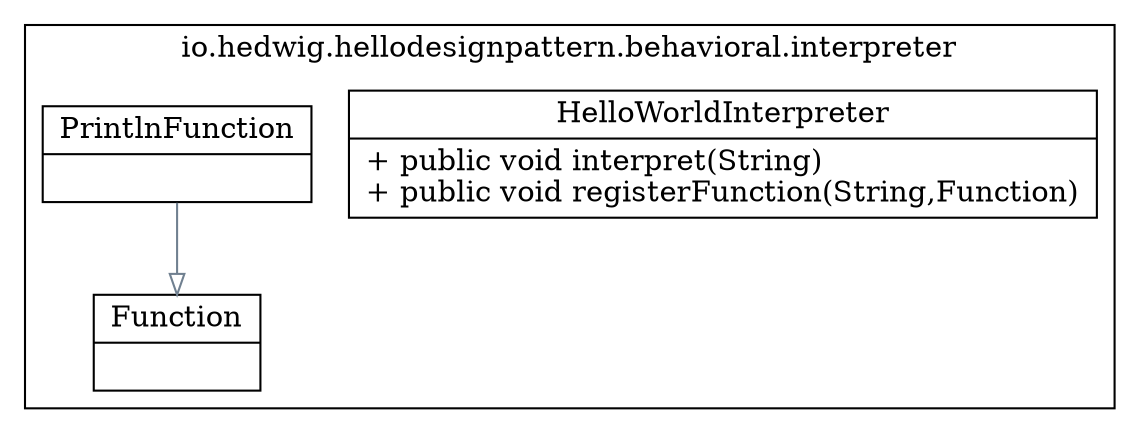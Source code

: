 digraph domain {
  edge [ fontsize = 11 ];
  node [ shape=record ];
  subgraph cluster_0 {
    label = "io.hedwig.hellodesignpattern.behavioral.interpreter";
    Function [ label = "{Function | }" ] 
    HelloWorldInterpreter [ label = "{HelloWorldInterpreter | + public void interpret(String)\l+ public void registerFunction(String,Function)\l}" ] 
    PrintlnFunction [ label = "{PrintlnFunction | }" ] 
  }
  PrintlnFunction -> Function [arrowhead=empty color=slategray];
}